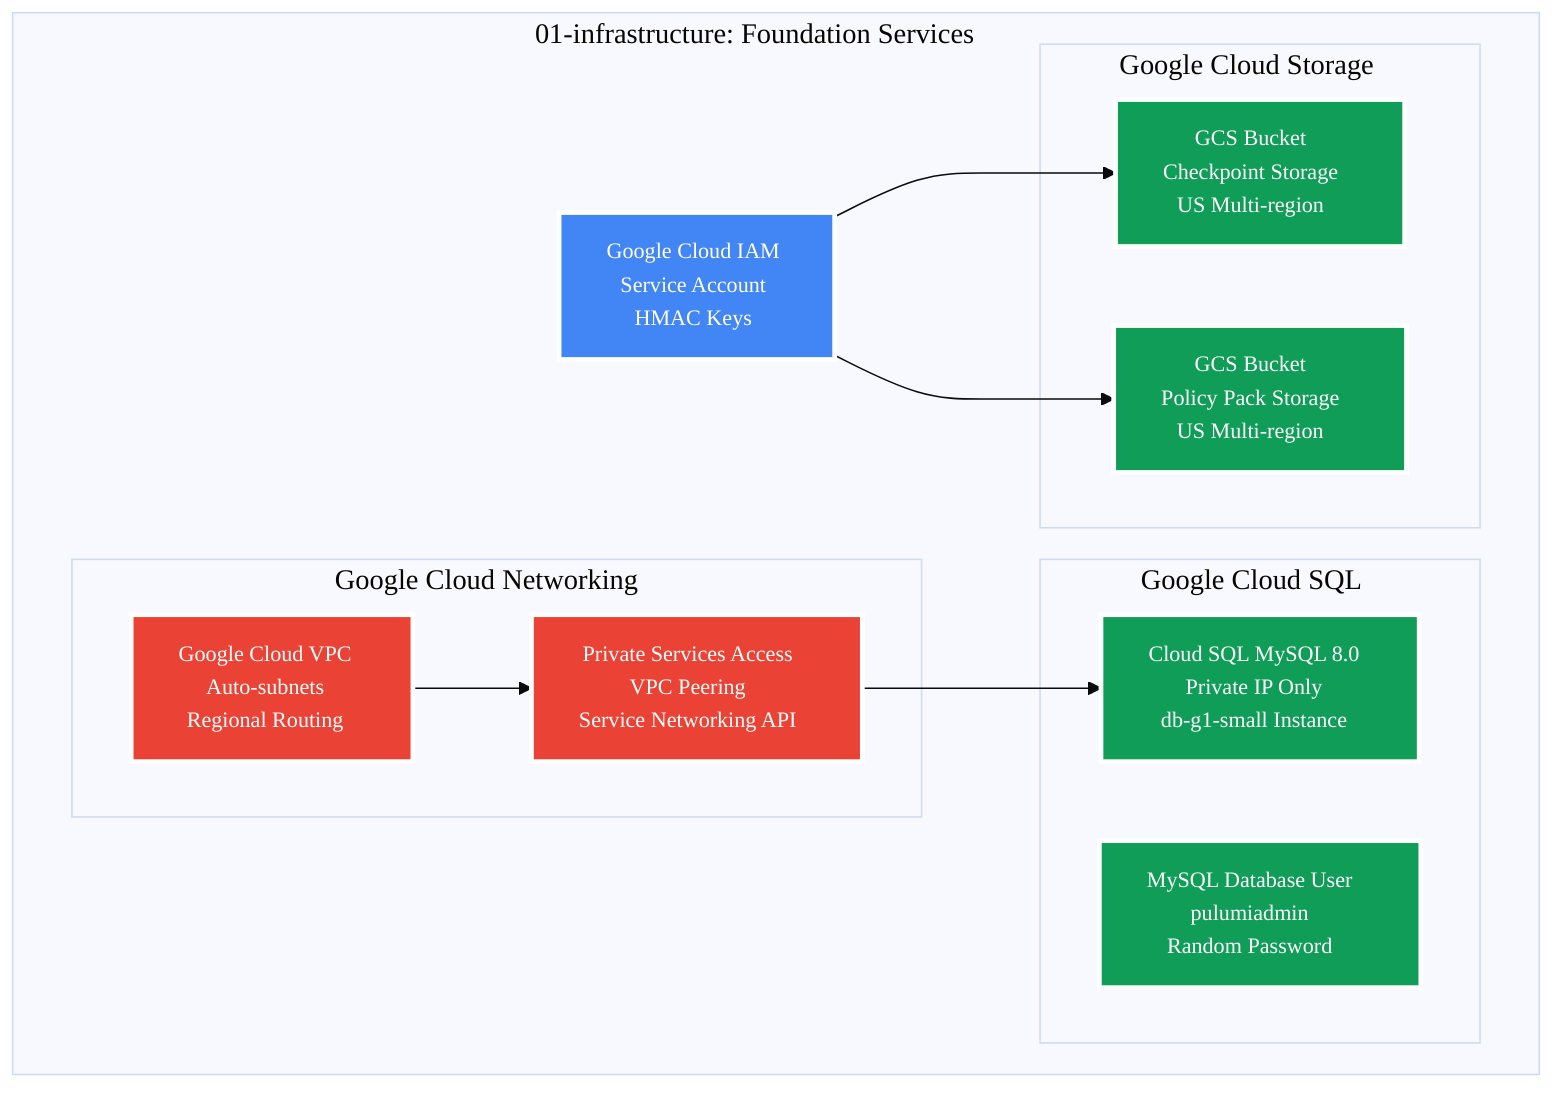 %%{init: {'theme':'base', 'themeVariables': {'fontSize': '18px', 'fontFamily': 'Arial, sans-serif'}}}%%
graph TD
    classDef gcp fill:#4285F4,stroke:#FFFFFF,stroke-width:3px,color:#FFFFFF,font-size:14px
    classDef storage fill:#0F9D58,stroke:#FFFFFF,stroke-width:3px,color:#FFFFFF,font-size:14px
    classDef network fill:#EA4335,stroke:#FFFFFF,stroke-width:3px,color:#FFFFFF,font-size:14px
    
    subgraph INFRA["01-infrastructure: Foundation Services"]
        subgraph NET["Google Cloud Networking"]
            VPC[Google Cloud VPC<br/>Auto-subnets<br/>Regional Routing]:::network
            VPC_PEERING[Private Services Access<br/>VPC Peering<br/>Service Networking API]:::network
        end
        
        subgraph DB["Google Cloud SQL"]
            MYSQL[Cloud SQL MySQL 8.0<br/>Private IP Only<br/>db-g1-small Instance]:::storage
            DB_USER[MySQL Database User<br/>pulumiadmin<br/>Random Password]:::storage
        end
        
        subgraph STORAGE["Google Cloud Storage"]
            GCS_CHECKPOINT[GCS Bucket<br/>Checkpoint Storage<br/>US Multi-region]:::storage
            GCS_POLICY[GCS Bucket<br/>Policy Pack Storage<br/>US Multi-region]:::storage
        end
        
        SERVICE_ACCOUNT[Google Cloud IAM<br/>Service Account<br/>HMAC Keys]:::gcp
    end
    
    VPC --> VPC_PEERING
    VPC_PEERING --> MYSQL
    SERVICE_ACCOUNT --> GCS_CHECKPOINT
    SERVICE_ACCOUNT --> GCS_POLICY